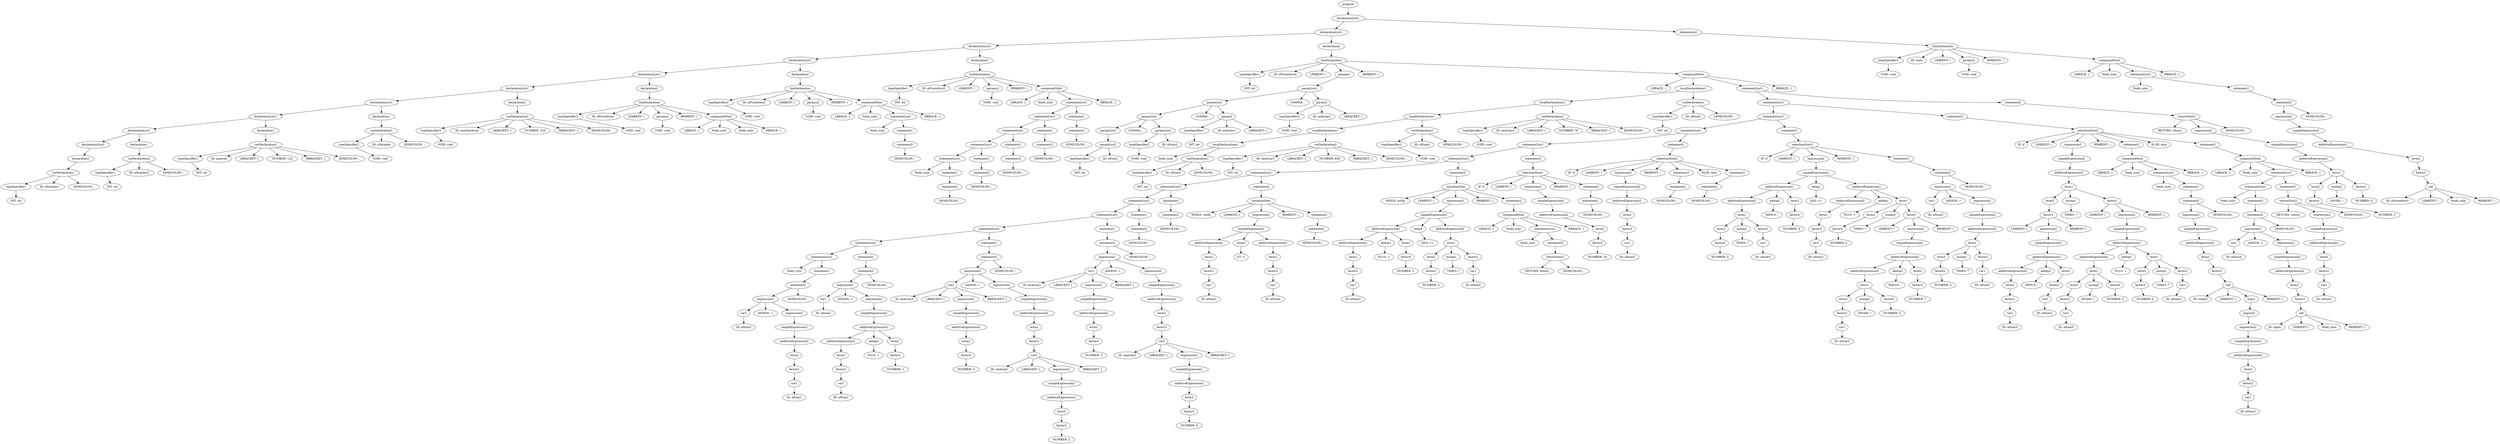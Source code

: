 digraph G {
	15[label= "INT: int"]
	14[label = typeSpecifier1]
	14->15
	16[label=  "ID: aNumber1"]
	17[label= "SEMICOLON: ;"]
	13[label = varDeclaration1]
	13->14
	13->16
	13->17
	12[label = declaration1]
	12->13
	11[label = declarationList2]
	11->12
	21[label= "INT: int"]
	20[label = typeSpecifier1]
	20->21
	22[label=  "ID: aNumber2"]
	23[label= "SEMICOLON: ;"]
	19[label = varDeclaration1]
	19->20
	19->22
	19->23
	18[label = declaration1]
	18->19
	10[label = declarationList1]
	10->11
	10->18
	27[label= "INT: int"]
	26[label = typeSpecifier1]
	26->27
	28[label=  "ID: anArray"]
	29[label= "LBRACKET: ["]
	30[label= "NUMBER: 123"]
	31[label= "RBRACKET: ]"]
	32[label= "SEMICOLON: ;"]
	25[label = varDeclaration2]
	25->26
	25->28
	25->29
	25->30
	25->31
	25->32
	24[label = declaration1]
	24->25
	9[label = declarationList1]
	9->10
	9->24
	36[label= "VOID: void"]
	35[label = typeSpecifier2]
	35->36
	37[label=  "ID: aVariable"]
	38[label= "SEMICOLON: ;"]
	34[label = varDeclaration1]
	34->35
	34->37
	34->38
	33[label = declaration1]
	33->34
	8[label = declarationList1]
	8->9
	8->33
	42[label= "VOID: void"]
	41[label = typeSpecifier2]
	41->42
	43[label=  "ID: anotherArray"]
	44[label= "LBRACKET: ["]
	45[label= "NUMBER: 234"]
	46[label= "RBRACKET: ]"]
	47[label= "SEMICOLON: ;"]
	40[label = varDeclaration2]
	40->41
	40->43
	40->44
	40->45
	40->46
	40->47
	39[label = declaration1]
	39->40
	7[label = declarationList1]
	7->8
	7->39
	51[label= "VOID: void"]
	50[label = typeSpecifier2]
	50->51
	52[label=  "ID: aProcedure1"]
	53[label= "LPARENT: ("]
	55[label= "VOID: void"]
	54[label = params2]
	54->55
	56[label= "RPARENT: )"]
	58[label= "LBRACE: {"]
	59[label= Nodo_nulo]
	60[label= Nodo_nulo]
	61[label= "RBRACE: }"]
	57[label = compoundStmt]
	57->58
	57->59
	57->60
	57->61
	49[label = funDeclaration]
	49->50
	49->52
	49->53
	49->54
	49->56
	49->57
	48[label = declaration2]
	48->49
	6[label = declarationList1]
	6->7
	6->48
	65[label= "VOID: void"]
	64[label = typeSpecifier2]
	64->65
	66[label=  "ID: aProcedure2"]
	67[label= "LPARENT: ("]
	69[label= "VOID: void"]
	68[label = params2]
	68->69
	70[label= "RPARENT: )"]
	72[label= "LBRACE: {"]
	73[label= Nodo_nulo]
	75[label= Nodo_nulo]
	78[label= "SEMICOLON: ;"]
	77[label = statement2]
	77->78
	76[label = statement1]
	76->77
	74[label = statementList1]
	74->75
	74->76
	79[label= "RBRACE: }"]
	71[label = compoundStmt]
	71->72
	71->73
	71->74
	71->79
	63[label = funDeclaration]
	63->64
	63->66
	63->67
	63->68
	63->70
	63->71
	62[label = declaration2]
	62->63
	5[label = declarationList1]
	5->6
	5->62
	83[label= "INT: int"]
	82[label = typeSpecifier1]
	82->83
	84[label=  "ID: aProcedure3"]
	85[label= "LPARENT: ("]
	87[label= "VOID: void"]
	86[label = params2]
	86->87
	88[label= "RPARENT: )"]
	90[label= "LBRACE: {"]
	91[label= Nodo_nulo]
	97[label= Nodo_nulo]
	100[label= "SEMICOLON: ;"]
	99[label = statement2]
	99->100
	98[label = statement1]
	98->99
	96[label = statementList1]
	96->97
	96->98
	103[label= "SEMICOLON: ;"]
	102[label = statement2]
	102->103
	101[label = statement1]
	101->102
	95[label = statementList1]
	95->96
	95->101
	106[label= "SEMICOLON: ;"]
	105[label = statement2]
	105->106
	104[label = statement1]
	104->105
	94[label = statementList1]
	94->95
	94->104
	109[label= "SEMICOLON: ;"]
	108[label = statement2]
	108->109
	107[label = statement1]
	107->108
	93[label = statementList1]
	93->94
	93->107
	112[label= "SEMICOLON: ;"]
	111[label = statement2]
	111->112
	110[label = statement1]
	110->111
	92[label = statementList1]
	92->93
	92->110
	113[label= "RBRACE: }"]
	89[label = compoundStmt]
	89->90
	89->91
	89->92
	89->113
	81[label = funDeclaration]
	81->82
	81->84
	81->85
	81->86
	81->88
	81->89
	80[label = declaration2]
	80->81
	4[label = declarationList1]
	4->5
	4->80
	117[label= "INT: int"]
	116[label = typeSpecifier1]
	116->117
	118[label=  "ID: aProcedure4"]
	119[label= "LPARENT: ("]
	127[label= "INT: int"]
	126[label = typeSpecifier1]
	126->127
	128[label=  "ID: aNum1"]
	125[label = paramList2]
	125->126
	125->128
	124[label = paramList2]
	124->125
	129[label= "COMMA: ,"]
	132[label= "VOID: void"]
	131[label = typeSpecifier2]
	131->132
	133[label=  "ID: aNum2"]
	130[label = paramList2]
	130->131
	130->133
	123[label = paramList1]
	123->124
	123->129
	123->130
	134[label= "COMMA: ,"]
	137[label= "INT: int"]
	136[label = typeSpecifier1]
	136->137
	138[label=  "ID: anArray1"]
	139[label= "LBRACKET: ["]
	135[label = param2]
	135->136
	135->138
	135->139
	122[label = paramList1]
	122->123
	122->134
	122->135
	140[label= "COMMA: ,"]
	143[label= "VOID: void"]
	142[label = typeSpecifier2]
	142->143
	144[label=  "ID: anArray2"]
	145[label= "LBRACKET: ["]
	141[label = param2]
	141->142
	141->144
	141->145
	121[label = paramList1]
	121->122
	121->140
	121->141
	120[label = params1]
	120->121
	146[label= "RPARENT: )"]
	148[label= "LBRACE: {"]
	154[label= Nodo_nulo]
	157[label= "INT: int"]
	156[label = typeSpecifier1]
	156->157
	158[label=  "ID: aNum3"]
	159[label= "SEMICOLON: ;"]
	155[label = varDeclaration1]
	155->156
	155->158
	155->159
	153[label = localDeclarations1]
	153->154
	153->155
	162[label= "INT: int"]
	161[label = typeSpecifier1]
	161->162
	163[label=  "ID: anArray3"]
	164[label= "LBRACKET: ["]
	165[label= "NUMBER: 456"]
	166[label= "RBRACKET: ]"]
	167[label= "SEMICOLON: ;"]
	160[label = varDeclaration2]
	160->161
	160->163
	160->164
	160->165
	160->166
	160->167
	152[label = localDeclarations1]
	152->153
	152->160
	170[label= "VOID: void"]
	169[label = typeSpecifier2]
	169->170
	171[label=  "ID: aNum4"]
	172[label= "SEMICOLON: ;"]
	168[label = varDeclaration1]
	168->169
	168->171
	168->172
	151[label = localDeclarations1]
	151->152
	151->168
	175[label= "VOID: void"]
	174[label = typeSpecifier2]
	174->175
	176[label=  "ID: anArray4"]
	177[label= "LBRACKET: ["]
	178[label= "NUMBER: 78"]
	179[label= "RBRACKET: ]"]
	180[label= "SEMICOLON: ;"]
	173[label = varDeclaration2]
	173->174
	173->176
	173->177
	173->178
	173->179
	173->180
	150[label = localDeclarations1]
	150->151
	150->173
	183[label= "INT: int"]
	182[label = typeSpecifier1]
	182->183
	184[label=  "ID: aNum5"]
	185[label= "SEMICOLON: ;"]
	181[label = varDeclaration1]
	181->182
	181->184
	181->185
	149[label = localDeclarations1]
	149->150
	149->181
	199[label= Nodo_nulo]
	204[label=  "ID: aNum3"]
	203[label = var1]
	203->204
	205[label= "ASSIGN: ="]
	212[label=  "ID: aNum1"]
	211[label = var1]
	211->212
	210[label = factor2]
	210->211
	209[label = term2]
	209->210
	208[label = additiveExpression2]
	208->209
	207[label = simpleExpression2]
	207->208
	206[label = expression2]
	206->207
	202[label = expression1]
	202->203
	202->205
	202->206
	213[label= "SEMICOLON: ;"]
	201[label = statement2]
	201->202
	201->213
	200[label = statement1]
	200->201
	198[label = statementList1]
	198->199
	198->200
	218[label=  "ID: aNum2"]
	217[label = var1]
	217->218
	219[label= "ASSIGN: ="]
	227[label=  "ID: aNum3"]
	226[label = var1]
	226->227
	225[label = factor2]
	225->226
	224[label = term2]
	224->225
	223[label = additiveExpression2]
	223->224
	229[label= "PLUS: +"]
	228[label = addop1]
	228->229
	232[label= "NUMBER: 1"]
	231[label = factor4]
	231->232
	230[label = term2]
	230->231
	222[label = additiveExpression1]
	222->223
	222->228
	222->230
	221[label = simpleExpression2]
	221->222
	220[label = expression2]
	220->221
	216[label = expression1]
	216->217
	216->219
	216->220
	233[label= "SEMICOLON: ;"]
	215[label = statement2]
	215->216
	215->233
	214[label = statement1]
	214->215
	197[label = statementList1]
	197->198
	197->214
	238[label=  "ID: anArray3"]
	239[label= "LBRACKET: ["]
	245[label= "NUMBER: 0"]
	244[label = factor4]
	244->245
	243[label = term2]
	243->244
	242[label = additiveExpression2]
	242->243
	241[label = simpleExpression2]
	241->242
	240[label = expression2]
	240->241
	246[label= "RBRACKET: ]"]
	237[label = var2]
	237->238
	237->239
	237->240
	237->246
	247[label= "ASSIGN: ="]
	254[label=  "ID: anArray1"]
	255[label= "LBRACKET: ["]
	261[label= "NUMBER: 2"]
	260[label = factor4]
	260->261
	259[label = term2]
	259->260
	258[label = additiveExpression2]
	258->259
	257[label = simpleExpression2]
	257->258
	256[label = expression2]
	256->257
	262[label= "RBRACKET: ]"]
	253[label = var2]
	253->254
	253->255
	253->256
	253->262
	252[label = factor2]
	252->253
	251[label = term2]
	251->252
	250[label = additiveExpression2]
	250->251
	249[label = simpleExpression2]
	249->250
	248[label = expression2]
	248->249
	236[label = expression1]
	236->237
	236->247
	236->248
	263[label= "SEMICOLON: ;"]
	235[label = statement2]
	235->236
	235->263
	234[label = statement1]
	234->235
	196[label = statementList1]
	196->197
	196->234
	268[label=  "ID: anArray2"]
	269[label= "LBRACKET: ["]
	275[label= "NUMBER: 3"]
	274[label = factor4]
	274->275
	273[label = term2]
	273->274
	272[label = additiveExpression2]
	272->273
	271[label = simpleExpression2]
	271->272
	270[label = expression2]
	270->271
	276[label= "RBRACKET: ]"]
	267[label = var2]
	267->268
	267->269
	267->270
	267->276
	277[label= "ASSIGN: ="]
	284[label=  "ID: anarray3"]
	285[label= "LBRACKET: ["]
	291[label= "NUMBER: 4"]
	290[label = factor4]
	290->291
	289[label = term2]
	289->290
	288[label = additiveExpression2]
	288->289
	287[label = simpleExpression2]
	287->288
	286[label = expression2]
	286->287
	292[label= "RBRACKET: ]"]
	283[label = var2]
	283->284
	283->285
	283->286
	283->292
	282[label = factor2]
	282->283
	281[label = term2]
	281->282
	280[label = additiveExpression2]
	280->281
	279[label = simpleExpression2]
	279->280
	278[label = expression2]
	278->279
	266[label = expression1]
	266->267
	266->277
	266->278
	293[label= "SEMICOLON: ;"]
	265[label = statement2]
	265->266
	265->293
	264[label = statement1]
	264->265
	195[label = statementList1]
	195->196
	195->264
	296[label= "SEMICOLON: ;"]
	295[label = statement2]
	295->296
	294[label = statement1]
	294->295
	194[label = statementList1]
	194->195
	194->294
	299[label= "SEMICOLON: ;"]
	298[label = statement2]
	298->299
	297[label = statement1]
	297->298
	193[label = statementList1]
	193->194
	193->297
	302[label= "WHILE: while"]
	303[label= "LPARENT: ("]
	310[label=  "ID: aNum3"]
	309[label = var1]
	309->310
	308[label = factor2]
	308->309
	307[label = term2]
	307->308
	306[label = additiveExpression2]
	306->307
	312[label= "GT: >"]
	311[label = relop3]
	311->312
	317[label=  "ID: aNum4"]
	316[label = var1]
	316->317
	315[label = factor2]
	315->316
	314[label = term2]
	314->315
	313[label = additiveExpression2]
	313->314
	305[label = simpleExpression1]
	305->306
	305->311
	305->313
	304[label = expression2]
	304->305
	318[label= "RPARENT: )"]
	321[label= "SEMICOLON: ;"]
	320[label = statement2]
	320->321
	319[label = statement1]
	319->320
	301[label = iterationStmt]
	301->302
	301->303
	301->304
	301->318
	301->319
	300[label = statement4]
	300->301
	192[label = statementList1]
	192->193
	192->300
	324[label= "WHILE: while"]
	325[label= "LPARENT: ("]
	333[label=  "ID: aNum3"]
	332[label = var1]
	332->333
	331[label = factor2]
	331->332
	330[label = term2]
	330->331
	329[label = additiveExpression2]
	329->330
	335[label= "PLUS: +"]
	334[label = addop1]
	334->335
	338[label= "NUMBER: 2"]
	337[label = factor4]
	337->338
	336[label = term2]
	336->337
	328[label = additiveExpression1]
	328->329
	328->334
	328->336
	340[label= "GEQ: >="]
	339[label = relop4]
	339->340
	345[label= "NUMBER: 3"]
	344[label = factor4]
	344->345
	343[label = term2]
	343->344
	347[label= "TIMES: *"]
	346[label = mulop1]
	346->347
	350[label=  "ID: aNum5"]
	349[label = var1]
	349->350
	348[label = factor2]
	348->349
	342[label = term1]
	342->343
	342->346
	342->348
	341[label = additiveExpression2]
	341->342
	327[label = simpleExpression1]
	327->328
	327->339
	327->341
	326[label = expression2]
	326->327
	351[label= "RPARENT: )"]
	354[label= "LBRACE: {"]
	355[label= Nodo_nulo]
	357[label= Nodo_nulo]
	360[label= "RETURN: return"]
	361[label= "SEMICOLON: ;"]
	359[label = returnStmt1]
	359->360
	359->361
	358[label = statement5]
	358->359
	356[label = statementList1]
	356->357
	356->358
	362[label= "RBRACE: }"]
	353[label = compoundStmt]
	353->354
	353->355
	353->356
	353->362
	352[label = statement2]
	352->353
	323[label = iterationStmt]
	323->324
	323->325
	323->326
	323->351
	323->352
	322[label = statement4]
	322->323
	191[label = statementList1]
	191->192
	191->322
	365[label= "IF: if"]
	366[label= "LPARENT: ("]
	372[label= "NUMBER: 23"]
	371[label = factor4]
	371->372
	370[label = term2]
	370->371
	369[label = additiveExpression2]
	369->370
	368[label = simpleExpression2]
	368->369
	367[label = expression2]
	367->368
	373[label= "RPARENT: )"]
	376[label= "SEMICOLON: ;"]
	375[label = statement2]
	375->376
	374[label = statement1]
	374->375
	364[label = selectionStmt1]
	364->365
	364->366
	364->367
	364->373
	364->374
	363[label = statement3]
	363->364
	190[label = statementList1]
	190->191
	190->363
	379[label= "IF: if"]
	380[label= "LPARENT: ("]
	387[label=  "ID: aNum5"]
	386[label = var1]
	386->387
	385[label = factor2]
	385->386
	384[label = term2]
	384->385
	383[label = additiveExpression2]
	383->384
	382[label = simpleExpression2]
	382->383
	381[label = expression2]
	381->382
	388[label= "RPARENT: )"]
	391[label= "SEMICOLON: ;"]
	390[label = statement2]
	390->391
	389[label = statement1]
	389->390
	392[label= "ELSE: else"]
	395[label= "SEMICOLON: ;"]
	394[label = statement2]
	394->395
	393[label = statement1]
	393->394
	378[label = selectionStmt2]
	378->379
	378->380
	378->381
	378->388
	378->389
	378->392
	378->393
	377[label = statement3]
	377->378
	189[label = statementList1]
	189->190
	189->377
	398[label= "IF: if"]
	399[label= "LPARENT: ("]
	407[label= "NUMBER: 5"]
	406[label = factor4]
	406->407
	405[label = term2]
	405->406
	409[label= "TIMES: *"]
	408[label = mulop1]
	408->409
	412[label=  "ID: aNum5"]
	411[label = var1]
	411->412
	410[label = factor2]
	410->411
	404[label = term1]
	404->405
	404->408
	404->410
	403[label = additiveExpression2]
	403->404
	414[label= "MINUS: -"]
	413[label = addop2]
	413->414
	417[label= "NUMBER: 4"]
	416[label = factor4]
	416->417
	415[label = term2]
	415->416
	402[label = additiveExpression1]
	402->403
	402->413
	402->415
	419[label= "LEQ: <="]
	418[label = relop1]
	418->419
	425[label=  "ID: aNum3"]
	424[label = var1]
	424->425
	423[label = factor2]
	423->424
	422[label = term2]
	422->423
	421[label = additiveExpression2]
	421->422
	427[label= "PLUS: +"]
	426[label = addop1]
	426->427
	431[label= "NUMBER: 2"]
	430[label = factor4]
	430->431
	429[label = term2]
	429->430
	433[label= "TIMES: *"]
	432[label = mulop1]
	432->433
	435[label= "LPARENT: ("]
	444[label=  "ID: aNum5"]
	443[label = var1]
	443->444
	442[label = factor2]
	442->443
	441[label = term2]
	441->442
	446[label= "DIVIDE: /"]
	445[label = mulop2]
	445->446
	448[label= "NUMBER: 3"]
	447[label = factor4]
	447->448
	440[label = term1]
	440->441
	440->445
	440->447
	439[label = additiveExpression2]
	439->440
	450[label= "MINUS: -"]
	449[label = addop2]
	449->450
	453[label= "NUMBER: 7"]
	452[label = factor4]
	452->453
	451[label = term2]
	451->452
	438[label = additiveExpression1]
	438->439
	438->449
	438->451
	437[label = simpleExpression2]
	437->438
	436[label = expression2]
	436->437
	454[label= "RPARENT: )"]
	434[label = factor1]
	434->435
	434->436
	434->454
	428[label = term1]
	428->429
	428->432
	428->434
	420[label = additiveExpression1]
	420->421
	420->426
	420->428
	401[label = simpleExpression1]
	401->402
	401->418
	401->420
	400[label = expression2]
	400->401
	455[label= "RPARENT: )"]
	460[label=  "ID: aNum5"]
	459[label = var1]
	459->460
	461[label= "ASSIGN: ="]
	468[label= "NUMBER: 3"]
	467[label = factor4]
	467->468
	466[label = term2]
	466->467
	470[label= "TIMES: *"]
	469[label = mulop1]
	469->470
	473[label=  "ID: aNum5"]
	472[label = var1]
	472->473
	471[label = factor2]
	471->472
	465[label = term1]
	465->466
	465->469
	465->471
	464[label = additiveExpression2]
	464->465
	463[label = simpleExpression2]
	463->464
	462[label = expression2]
	462->463
	458[label = expression1]
	458->459
	458->461
	458->462
	474[label= "SEMICOLON: ;"]
	457[label = statement2]
	457->458
	457->474
	456[label = statement1]
	456->457
	397[label = selectionStmt1]
	397->398
	397->399
	397->400
	397->455
	397->456
	396[label = statement3]
	396->397
	188[label = statementList1]
	188->189
	188->396
	477[label= "IF: if"]
	478[label= "LPARENT: ("]
	485[label= "LPARENT: ("]
	493[label=  "ID: aNum5"]
	492[label = var1]
	492->493
	491[label = factor2]
	491->492
	490[label = term2]
	490->491
	489[label = additiveExpression2]
	489->490
	495[label= "MINUS: -"]
	494[label = addop2]
	494->495
	499[label=  "ID: aNum3"]
	498[label = var1]
	498->499
	497[label = factor2]
	497->498
	496[label = term2]
	496->497
	488[label = additiveExpression1]
	488->489
	488->494
	488->496
	487[label = simpleExpression2]
	487->488
	486[label = expression2]
	486->487
	500[label= "RPARENT: )"]
	484[label = factor1]
	484->485
	484->486
	484->500
	483[label = term2]
	483->484
	502[label= "TIMES: *"]
	501[label = mulop1]
	501->502
	504[label= "LPARENT: ("]
	513[label=  "ID: aNum5"]
	512[label = var1]
	512->513
	511[label = factor2]
	511->512
	510[label = term2]
	510->511
	515[label= "DIVIDE: /"]
	514[label = mulop2]
	514->515
	517[label= "NUMBER: 3"]
	516[label = factor4]
	516->517
	509[label = term1]
	509->510
	509->514
	509->516
	508[label = additiveExpression2]
	508->509
	519[label= "PLUS: +"]
	518[label = addop1]
	518->519
	523[label= "NUMBER: 4"]
	522[label = factor4]
	522->523
	521[label = term2]
	521->522
	525[label= "TIMES: *"]
	524[label = mulop1]
	524->525
	528[label=  "ID: aNum3"]
	527[label = var1]
	527->528
	526[label = factor2]
	526->527
	520[label = term1]
	520->521
	520->524
	520->526
	507[label = additiveExpression1]
	507->508
	507->518
	507->520
	506[label = simpleExpression2]
	506->507
	505[label = expression2]
	505->506
	529[label= "RPARENT: )"]
	503[label = factor1]
	503->504
	503->505
	503->529
	482[label = term1]
	482->483
	482->501
	482->503
	481[label = additiveExpression2]
	481->482
	480[label = simpleExpression2]
	480->481
	479[label = expression2]
	479->480
	530[label= "RPARENT: )"]
	533[label= "LBRACE: {"]
	534[label= Nodo_nulo]
	536[label= Nodo_nulo]
	545[label=  "ID: output"]
	546[label= "LPARENT: ("]
	555[label=  "ID: aNum3"]
	554[label = var1]
	554->555
	553[label = factor2]
	553->554
	552[label = term2]
	552->553
	551[label = additiveExpression2]
	551->552
	550[label = simpleExpression2]
	550->551
	549[label = expression2]
	549->550
	548[label = argList2]
	548->549
	547[label = args1]
	547->548
	556[label= "RPARENT: )"]
	544[label = call]
	544->545
	544->546
	544->547
	544->556
	543[label = factor3]
	543->544
	542[label = term2]
	542->543
	541[label = additiveExpression2]
	541->542
	540[label = simpleExpression2]
	540->541
	539[label = expression2]
	539->540
	557[label= "SEMICOLON: ;"]
	538[label = statement2]
	538->539
	538->557
	537[label = statement1]
	537->538
	535[label = statementList1]
	535->536
	535->537
	558[label= "RBRACE: }"]
	532[label = compoundStmt]
	532->533
	532->534
	532->535
	532->558
	531[label = statement2]
	531->532
	559[label= "ELSE: else"]
	562[label= "LBRACE: {"]
	563[label= Nodo_nulo]
	566[label= Nodo_nulo]
	571[label=  "ID: aNum4"]
	570[label = var1]
	570->571
	572[label= "ASSIGN: ="]
	579[label=  "ID: input"]
	580[label= "LPARENT: ("]
	581[label= Nodo_nulo]
	582[label= "RPARENT: )"]
	578[label = call]
	578->579
	578->580
	578->581
	578->582
	577[label = factor3]
	577->578
	576[label = term2]
	576->577
	575[label = additiveExpression2]
	575->576
	574[label = simpleExpression2]
	574->575
	573[label = expression2]
	573->574
	569[label = expression1]
	569->570
	569->572
	569->573
	583[label= "SEMICOLON: ;"]
	568[label = statement2]
	568->569
	568->583
	567[label = statement1]
	567->568
	565[label = statementList1]
	565->566
	565->567
	586[label= "RETURN: return"]
	593[label=  "ID: aNum3"]
	592[label = var1]
	592->593
	591[label = factor2]
	591->592
	590[label = term2]
	590->591
	589[label = additiveExpression2]
	589->590
	588[label = simpleExpression2]
	588->589
	587[label = expression2]
	587->588
	594[label= "SEMICOLON: ;"]
	585[label = returnStmt2]
	585->586
	585->587
	585->594
	584[label = statement5]
	584->585
	564[label = statementList1]
	564->565
	564->584
	595[label= "RBRACE: }"]
	561[label = compoundStmt]
	561->562
	561->563
	561->564
	561->595
	560[label = statement2]
	560->561
	476[label = selectionStmt2]
	476->477
	476->478
	476->479
	476->530
	476->531
	476->559
	476->560
	475[label = statement3]
	475->476
	187[label = statementList1]
	187->188
	187->475
	598[label= "RETURN: return"]
	605[label= "NUMBER: 5"]
	604[label = factor4]
	604->605
	603[label = term2]
	603->604
	607[label= "DIVIDE: /"]
	606[label = mulop2]
	606->607
	609[label= "NUMBER: 0"]
	608[label = factor4]
	608->609
	602[label = term1]
	602->603
	602->606
	602->608
	601[label = additiveExpression2]
	601->602
	600[label = simpleExpression2]
	600->601
	599[label = expression2]
	599->600
	610[label= "SEMICOLON: ;"]
	597[label = returnStmt2]
	597->598
	597->599
	597->610
	596[label = statement5]
	596->597
	186[label = statementList1]
	186->187
	186->596
	611[label= "RBRACE: }"]
	147[label = compoundStmt]
	147->148
	147->149
	147->186
	147->611
	115[label = funDeclaration]
	115->116
	115->118
	115->119
	115->120
	115->146
	115->147
	114[label = declaration2]
	114->115
	3[label = declarationList1]
	3->4
	3->114
	615[label= "VOID: void"]
	614[label = typeSpecifier2]
	614->615
	616[label=  "ID: main"]
	617[label= "LPARENT: ("]
	619[label= "VOID: void"]
	618[label = params2]
	618->619
	620[label= "RPARENT: )"]
	622[label= "LBRACE: {"]
	623[label= Nodo_nulo]
	625[label= Nodo_nulo]
	634[label=  "ID: aProcedure1"]
	635[label= "LPARENT: ("]
	636[label= Nodo_nulo]
	637[label= "RPARENT: )"]
	633[label = call]
	633->634
	633->635
	633->636
	633->637
	632[label = factor3]
	632->633
	631[label = term2]
	631->632
	630[label = additiveExpression2]
	630->631
	629[label = simpleExpression2]
	629->630
	628[label = expression2]
	628->629
	638[label= "SEMICOLON: ;"]
	627[label = statement2]
	627->628
	627->638
	626[label = statement1]
	626->627
	624[label = statementList1]
	624->625
	624->626
	639[label= "RBRACE: }"]
	621[label = compoundStmt]
	621->622
	621->623
	621->624
	621->639
	613[label = funDeclaration]
	613->614
	613->616
	613->617
	613->618
	613->620
	613->621
	612[label = declaration2]
	612->613
	2[label = declarationList1]
	2->3
	2->612
	1[label = program]
	1->2
	}